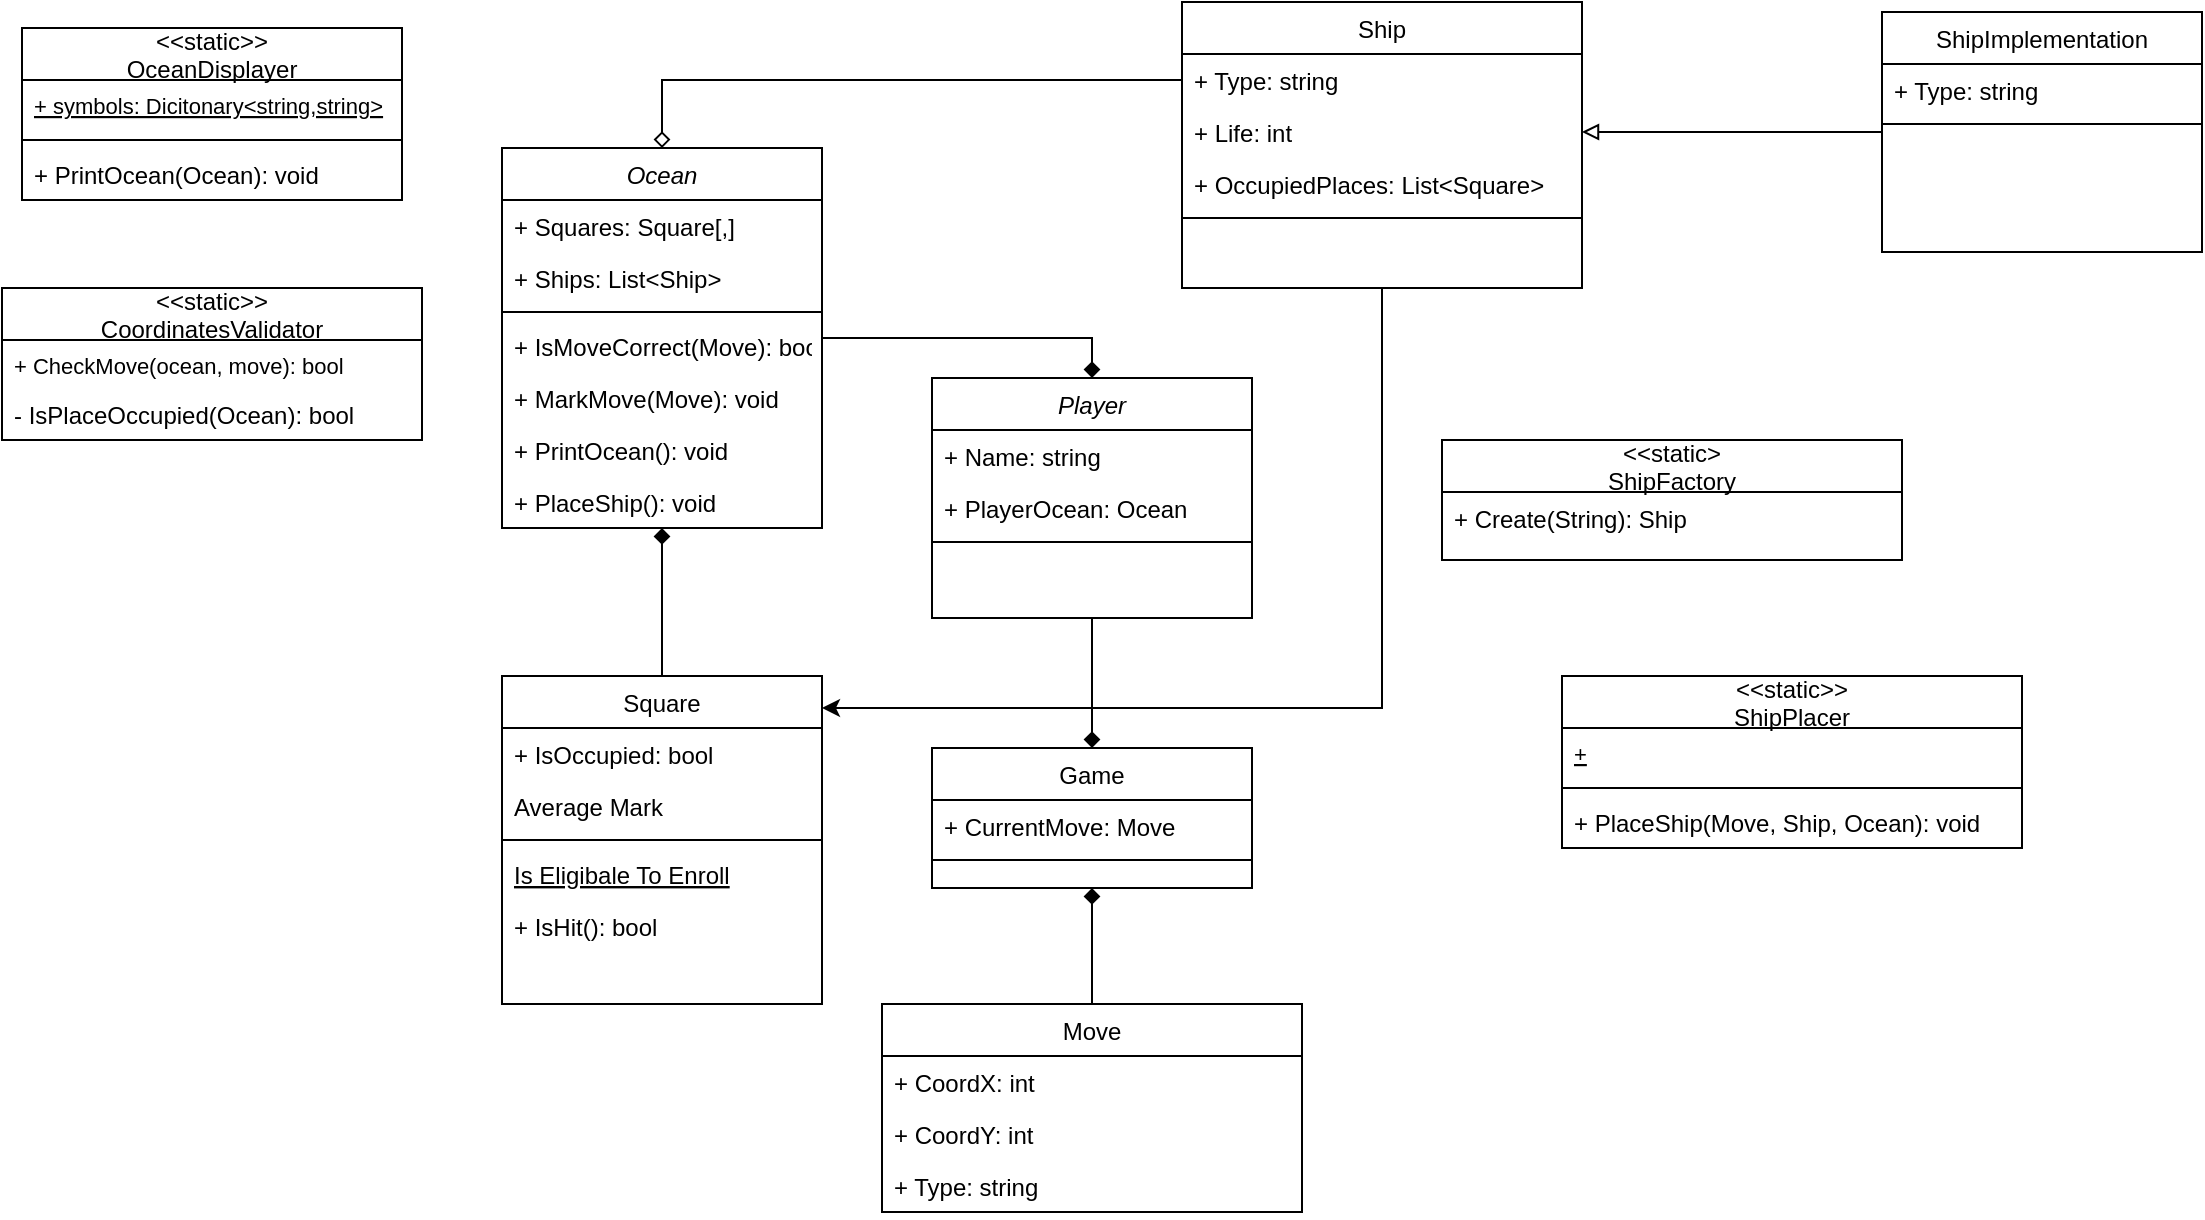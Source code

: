 <mxfile version="13.7.1" type="device"><diagram id="C5RBs43oDa-KdzZeNtuy" name="Page-1"><mxGraphModel dx="1038" dy="548" grid="1" gridSize="10" guides="1" tooltips="1" connect="1" arrows="1" fold="1" page="1" pageScale="1" pageWidth="827" pageHeight="1169" math="0" shadow="0"><root><mxCell id="WIyWlLk6GJQsqaUBKTNV-0"/><mxCell id="WIyWlLk6GJQsqaUBKTNV-1" parent="WIyWlLk6GJQsqaUBKTNV-0"/><mxCell id="YuxbRCMEZsehPM2H8dbj-52" style="edgeStyle=orthogonalEdgeStyle;rounded=0;orthogonalLoop=1;jettySize=auto;html=1;endArrow=diamond;endFill=1;entryX=0.5;entryY=1;entryDx=0;entryDy=0;" edge="1" parent="WIyWlLk6GJQsqaUBKTNV-1" source="YuxbRCMEZsehPM2H8dbj-79" target="YuxbRCMEZsehPM2H8dbj-54"><mxGeometry relative="1" as="geometry"><mxPoint x="359" y="410" as="targetPoint"/></mxGeometry></mxCell><mxCell id="YuxbRCMEZsehPM2H8dbj-53" style="edgeStyle=orthogonalEdgeStyle;rounded=0;orthogonalLoop=1;jettySize=auto;html=1;entryX=0.5;entryY=0;entryDx=0;entryDy=0;endArrow=diamond;endFill=1;" edge="1" parent="WIyWlLk6GJQsqaUBKTNV-1" source="YuxbRCMEZsehPM2H8dbj-54" target="YuxbRCMEZsehPM2H8dbj-71"><mxGeometry relative="1" as="geometry"/></mxCell><mxCell id="YuxbRCMEZsehPM2H8dbj-54" value="Ocean" style="swimlane;fontStyle=2;align=center;verticalAlign=top;childLayout=stackLayout;horizontal=1;startSize=26;horizontalStack=0;resizeParent=1;resizeLast=0;collapsible=1;marginBottom=0;rounded=0;shadow=0;strokeWidth=1;" vertex="1" parent="WIyWlLk6GJQsqaUBKTNV-1"><mxGeometry x="300" y="220" width="160" height="190" as="geometry"><mxRectangle x="250" y="80" width="160" height="26" as="alternateBounds"/></mxGeometry></mxCell><mxCell id="YuxbRCMEZsehPM2H8dbj-55" value="+ Squares: Square[,]" style="text;align=left;verticalAlign=top;spacingLeft=4;spacingRight=4;overflow=hidden;rotatable=0;points=[[0,0.5],[1,0.5]];portConstraint=eastwest;rounded=0;shadow=0;html=0;" vertex="1" parent="YuxbRCMEZsehPM2H8dbj-54"><mxGeometry y="26" width="160" height="26" as="geometry"/></mxCell><mxCell id="YuxbRCMEZsehPM2H8dbj-56" value="+ Ships: List&lt;Ship&gt;" style="text;align=left;verticalAlign=top;spacingLeft=4;spacingRight=4;overflow=hidden;rotatable=0;points=[[0,0.5],[1,0.5]];portConstraint=eastwest;rounded=0;shadow=0;html=0;" vertex="1" parent="YuxbRCMEZsehPM2H8dbj-54"><mxGeometry y="52" width="160" height="26" as="geometry"/></mxCell><mxCell id="YuxbRCMEZsehPM2H8dbj-57" value="" style="line;html=1;strokeWidth=1;align=left;verticalAlign=middle;spacingTop=-1;spacingLeft=3;spacingRight=3;rotatable=0;labelPosition=right;points=[];portConstraint=eastwest;" vertex="1" parent="YuxbRCMEZsehPM2H8dbj-54"><mxGeometry y="78" width="160" height="8" as="geometry"/></mxCell><mxCell id="YuxbRCMEZsehPM2H8dbj-58" value="+ IsMoveCorrect(Move): bool" style="text;align=left;verticalAlign=top;spacingLeft=4;spacingRight=4;overflow=hidden;rotatable=0;points=[[0,0.5],[1,0.5]];portConstraint=eastwest;" vertex="1" parent="YuxbRCMEZsehPM2H8dbj-54"><mxGeometry y="86" width="160" height="26" as="geometry"/></mxCell><mxCell id="YuxbRCMEZsehPM2H8dbj-59" value="+ MarkMove(Move): void" style="text;align=left;verticalAlign=top;spacingLeft=4;spacingRight=4;overflow=hidden;rotatable=0;points=[[0,0.5],[1,0.5]];portConstraint=eastwest;" vertex="1" parent="YuxbRCMEZsehPM2H8dbj-54"><mxGeometry y="112" width="160" height="26" as="geometry"/></mxCell><mxCell id="YuxbRCMEZsehPM2H8dbj-60" value="+ PrintOcean(): void" style="text;align=left;verticalAlign=top;spacingLeft=4;spacingRight=4;overflow=hidden;rotatable=0;points=[[0,0.5],[1,0.5]];portConstraint=eastwest;" vertex="1" parent="YuxbRCMEZsehPM2H8dbj-54"><mxGeometry y="138" width="160" height="26" as="geometry"/></mxCell><mxCell id="YuxbRCMEZsehPM2H8dbj-61" value="+ PlaceShip(): void" style="text;align=left;verticalAlign=top;spacingLeft=4;spacingRight=4;overflow=hidden;rotatable=0;points=[[0,0.5],[1,0.5]];portConstraint=eastwest;" vertex="1" parent="YuxbRCMEZsehPM2H8dbj-54"><mxGeometry y="164" width="160" height="26" as="geometry"/></mxCell><mxCell id="YuxbRCMEZsehPM2H8dbj-62" value="&lt;&lt;static&gt;&gt;&#10;OceanDisplayer" style="swimlane;fontStyle=0;childLayout=stackLayout;horizontal=1;startSize=26;fillColor=none;horizontalStack=0;resizeParent=1;resizeParentMax=0;resizeLast=0;collapsible=1;marginBottom=0;" vertex="1" parent="WIyWlLk6GJQsqaUBKTNV-1"><mxGeometry x="60" y="160" width="190" height="86" as="geometry"/></mxCell><mxCell id="YuxbRCMEZsehPM2H8dbj-63" value="+ symbols: Dicitonary&lt;string,string&gt;" style="text;strokeColor=none;fillColor=none;align=left;verticalAlign=top;spacingLeft=4;spacingRight=4;overflow=hidden;rotatable=0;points=[[0,0.5],[1,0.5]];portConstraint=eastwest;fontSize=11;fontStyle=4" vertex="1" parent="YuxbRCMEZsehPM2H8dbj-62"><mxGeometry y="26" width="190" height="26" as="geometry"/></mxCell><mxCell id="YuxbRCMEZsehPM2H8dbj-64" value="" style="line;html=1;strokeWidth=1;align=left;verticalAlign=middle;spacingTop=-1;spacingLeft=3;spacingRight=3;rotatable=0;labelPosition=right;points=[];portConstraint=eastwest;" vertex="1" parent="YuxbRCMEZsehPM2H8dbj-62"><mxGeometry y="52" width="190" height="8" as="geometry"/></mxCell><mxCell id="YuxbRCMEZsehPM2H8dbj-65" value="+ PrintOcean(Ocean): void" style="text;align=left;verticalAlign=top;spacingLeft=4;spacingRight=4;overflow=hidden;rotatable=0;points=[[0,0.5],[1,0.5]];portConstraint=eastwest;" vertex="1" parent="YuxbRCMEZsehPM2H8dbj-62"><mxGeometry y="60" width="190" height="26" as="geometry"/></mxCell><mxCell id="YuxbRCMEZsehPM2H8dbj-69" style="edgeStyle=orthogonalEdgeStyle;rounded=0;orthogonalLoop=1;jettySize=auto;html=1;entryX=1;entryY=0.5;entryDx=0;entryDy=0;endArrow=block;endFill=0;fontSize=11;" edge="1" parent="WIyWlLk6GJQsqaUBKTNV-1" source="YuxbRCMEZsehPM2H8dbj-75" target="YuxbRCMEZsehPM2H8dbj-90"><mxGeometry relative="1" as="geometry"/></mxCell><mxCell id="YuxbRCMEZsehPM2H8dbj-70" style="edgeStyle=orthogonalEdgeStyle;rounded=0;orthogonalLoop=1;jettySize=auto;html=1;endArrow=diamond;endFill=1;" edge="1" parent="WIyWlLk6GJQsqaUBKTNV-1" source="YuxbRCMEZsehPM2H8dbj-71" target="YuxbRCMEZsehPM2H8dbj-85"><mxGeometry relative="1" as="geometry"/></mxCell><mxCell id="YuxbRCMEZsehPM2H8dbj-71" value="Player" style="swimlane;fontStyle=2;align=center;verticalAlign=top;childLayout=stackLayout;horizontal=1;startSize=26;horizontalStack=0;resizeParent=1;resizeLast=0;collapsible=1;marginBottom=0;rounded=0;shadow=0;strokeWidth=1;" vertex="1" parent="WIyWlLk6GJQsqaUBKTNV-1"><mxGeometry x="515" y="335" width="160" height="120" as="geometry"><mxRectangle x="230" y="140" width="160" height="26" as="alternateBounds"/></mxGeometry></mxCell><mxCell id="YuxbRCMEZsehPM2H8dbj-72" value="+ Name: string" style="text;align=left;verticalAlign=top;spacingLeft=4;spacingRight=4;overflow=hidden;rotatable=0;points=[[0,0.5],[1,0.5]];portConstraint=eastwest;" vertex="1" parent="YuxbRCMEZsehPM2H8dbj-71"><mxGeometry y="26" width="160" height="26" as="geometry"/></mxCell><mxCell id="YuxbRCMEZsehPM2H8dbj-73" value="+ PlayerOcean: Ocean" style="text;align=left;verticalAlign=top;spacingLeft=4;spacingRight=4;overflow=hidden;rotatable=0;points=[[0,0.5],[1,0.5]];portConstraint=eastwest;rounded=0;shadow=0;html=0;" vertex="1" parent="YuxbRCMEZsehPM2H8dbj-71"><mxGeometry y="52" width="160" height="26" as="geometry"/></mxCell><mxCell id="YuxbRCMEZsehPM2H8dbj-74" value="" style="line;html=1;strokeWidth=1;align=left;verticalAlign=middle;spacingTop=-1;spacingLeft=3;spacingRight=3;rotatable=0;labelPosition=right;points=[];portConstraint=eastwest;" vertex="1" parent="YuxbRCMEZsehPM2H8dbj-71"><mxGeometry y="78" width="160" height="8" as="geometry"/></mxCell><mxCell id="YuxbRCMEZsehPM2H8dbj-78" style="edgeStyle=orthogonalEdgeStyle;rounded=0;orthogonalLoop=1;jettySize=auto;html=1;entryX=0.5;entryY=0;entryDx=0;entryDy=0;endArrow=diamond;endFill=0;" edge="1" parent="WIyWlLk6GJQsqaUBKTNV-1" source="YuxbRCMEZsehPM2H8dbj-89" target="YuxbRCMEZsehPM2H8dbj-54"><mxGeometry relative="1" as="geometry"/></mxCell><mxCell id="YuxbRCMEZsehPM2H8dbj-79" value="Square" style="swimlane;fontStyle=0;align=center;verticalAlign=top;childLayout=stackLayout;horizontal=1;startSize=26;horizontalStack=0;resizeParent=1;resizeLast=0;collapsible=1;marginBottom=0;rounded=0;shadow=0;strokeWidth=1;" vertex="1" parent="WIyWlLk6GJQsqaUBKTNV-1"><mxGeometry x="300" y="484" width="160" height="164" as="geometry"><mxRectangle x="130" y="380" width="160" height="26" as="alternateBounds"/></mxGeometry></mxCell><mxCell id="YuxbRCMEZsehPM2H8dbj-80" value="+ IsOccupied: bool" style="text;align=left;verticalAlign=top;spacingLeft=4;spacingRight=4;overflow=hidden;rotatable=0;points=[[0,0.5],[1,0.5]];portConstraint=eastwest;" vertex="1" parent="YuxbRCMEZsehPM2H8dbj-79"><mxGeometry y="26" width="160" height="26" as="geometry"/></mxCell><mxCell id="YuxbRCMEZsehPM2H8dbj-81" value="Average Mark" style="text;align=left;verticalAlign=top;spacingLeft=4;spacingRight=4;overflow=hidden;rotatable=0;points=[[0,0.5],[1,0.5]];portConstraint=eastwest;rounded=0;shadow=0;html=0;" vertex="1" parent="YuxbRCMEZsehPM2H8dbj-79"><mxGeometry y="52" width="160" height="26" as="geometry"/></mxCell><mxCell id="YuxbRCMEZsehPM2H8dbj-82" value="" style="line;html=1;strokeWidth=1;align=left;verticalAlign=middle;spacingTop=-1;spacingLeft=3;spacingRight=3;rotatable=0;labelPosition=right;points=[];portConstraint=eastwest;" vertex="1" parent="YuxbRCMEZsehPM2H8dbj-79"><mxGeometry y="78" width="160" height="8" as="geometry"/></mxCell><mxCell id="YuxbRCMEZsehPM2H8dbj-83" value="Is Eligibale To Enroll" style="text;align=left;verticalAlign=top;spacingLeft=4;spacingRight=4;overflow=hidden;rotatable=0;points=[[0,0.5],[1,0.5]];portConstraint=eastwest;fontStyle=4" vertex="1" parent="YuxbRCMEZsehPM2H8dbj-79"><mxGeometry y="86" width="160" height="26" as="geometry"/></mxCell><mxCell id="YuxbRCMEZsehPM2H8dbj-84" value="+ IsHit(): bool" style="text;align=left;verticalAlign=top;spacingLeft=4;spacingRight=4;overflow=hidden;rotatable=0;points=[[0,0.5],[1,0.5]];portConstraint=eastwest;" vertex="1" parent="YuxbRCMEZsehPM2H8dbj-79"><mxGeometry y="112" width="160" height="26" as="geometry"/></mxCell><mxCell id="YuxbRCMEZsehPM2H8dbj-85" value="Game" style="swimlane;fontStyle=0;align=center;verticalAlign=top;childLayout=stackLayout;horizontal=1;startSize=26;horizontalStack=0;resizeParent=1;resizeLast=0;collapsible=1;marginBottom=0;rounded=0;shadow=0;strokeWidth=1;" vertex="1" parent="WIyWlLk6GJQsqaUBKTNV-1"><mxGeometry x="515" y="520" width="160" height="70" as="geometry"><mxRectangle x="340" y="380" width="170" height="26" as="alternateBounds"/></mxGeometry></mxCell><mxCell id="YuxbRCMEZsehPM2H8dbj-86" value="+ CurrentMove: Move&#10;" style="text;align=left;verticalAlign=top;spacingLeft=4;spacingRight=4;overflow=hidden;rotatable=0;points=[[0,0.5],[1,0.5]];portConstraint=eastwest;" vertex="1" parent="YuxbRCMEZsehPM2H8dbj-85"><mxGeometry y="26" width="160" height="26" as="geometry"/></mxCell><mxCell id="YuxbRCMEZsehPM2H8dbj-87" value="" style="line;html=1;strokeWidth=1;align=left;verticalAlign=middle;spacingTop=-1;spacingLeft=3;spacingRight=3;rotatable=0;labelPosition=right;points=[];portConstraint=eastwest;" vertex="1" parent="YuxbRCMEZsehPM2H8dbj-85"><mxGeometry y="52" width="160" height="8" as="geometry"/></mxCell><mxCell id="YuxbRCMEZsehPM2H8dbj-105" style="edgeStyle=orthogonalEdgeStyle;rounded=0;orthogonalLoop=1;jettySize=auto;html=1;" edge="1" parent="WIyWlLk6GJQsqaUBKTNV-1" source="YuxbRCMEZsehPM2H8dbj-88"><mxGeometry relative="1" as="geometry"><mxPoint x="460" y="500" as="targetPoint"/><Array as="points"><mxPoint x="740" y="500"/><mxPoint x="460" y="500"/></Array></mxGeometry></mxCell><mxCell id="YuxbRCMEZsehPM2H8dbj-99" style="edgeStyle=orthogonalEdgeStyle;rounded=0;orthogonalLoop=1;jettySize=auto;html=1;entryX=0.5;entryY=1;entryDx=0;entryDy=0;endArrow=diamond;endFill=1;" edge="1" parent="WIyWlLk6GJQsqaUBKTNV-1" source="YuxbRCMEZsehPM2H8dbj-100" target="YuxbRCMEZsehPM2H8dbj-85"><mxGeometry relative="1" as="geometry"/></mxCell><mxCell id="YuxbRCMEZsehPM2H8dbj-100" value="Move" style="swimlane;fontStyle=0;childLayout=stackLayout;horizontal=1;startSize=26;fillColor=none;horizontalStack=0;resizeParent=1;resizeParentMax=0;resizeLast=0;collapsible=1;marginBottom=0;" vertex="1" parent="WIyWlLk6GJQsqaUBKTNV-1"><mxGeometry x="490" y="648" width="210" height="104" as="geometry"/></mxCell><mxCell id="YuxbRCMEZsehPM2H8dbj-101" value="+ CoordX: int" style="text;align=left;verticalAlign=top;spacingLeft=4;spacingRight=4;overflow=hidden;rotatable=0;points=[[0,0.5],[1,0.5]];portConstraint=eastwest;" vertex="1" parent="YuxbRCMEZsehPM2H8dbj-100"><mxGeometry y="26" width="210" height="26" as="geometry"/></mxCell><mxCell id="YuxbRCMEZsehPM2H8dbj-102" value="+ CoordY: int" style="text;align=left;verticalAlign=top;spacingLeft=4;spacingRight=4;overflow=hidden;rotatable=0;points=[[0,0.5],[1,0.5]];portConstraint=eastwest;" vertex="1" parent="YuxbRCMEZsehPM2H8dbj-100"><mxGeometry y="52" width="210" height="26" as="geometry"/></mxCell><mxCell id="YuxbRCMEZsehPM2H8dbj-103" value="+ Type: string" style="text;align=left;verticalAlign=top;spacingLeft=4;spacingRight=4;overflow=hidden;rotatable=0;points=[[0,0.5],[1,0.5]];portConstraint=eastwest;" vertex="1" parent="YuxbRCMEZsehPM2H8dbj-100"><mxGeometry y="78" width="210" height="26" as="geometry"/></mxCell><mxCell id="YuxbRCMEZsehPM2H8dbj-66" value="&lt;&lt;static&gt;&gt;&#10;CoordinatesValidator" style="swimlane;fontStyle=0;childLayout=stackLayout;horizontal=1;startSize=26;fillColor=none;horizontalStack=0;resizeParent=1;resizeParentMax=0;resizeLast=0;collapsible=1;marginBottom=0;" vertex="1" parent="WIyWlLk6GJQsqaUBKTNV-1"><mxGeometry x="50" y="290" width="210" height="76" as="geometry"/></mxCell><mxCell id="YuxbRCMEZsehPM2H8dbj-67" value="+ CheckMove(ocean, move): bool&#10;" style="text;align=left;verticalAlign=top;spacingLeft=4;spacingRight=4;overflow=hidden;rotatable=0;points=[[0,0.5],[1,0.5]];portConstraint=eastwest;fontSize=11;" vertex="1" parent="YuxbRCMEZsehPM2H8dbj-66"><mxGeometry y="26" width="210" height="24" as="geometry"/></mxCell><mxCell id="YuxbRCMEZsehPM2H8dbj-68" value="- IsPlaceOccupied(Ocean): bool" style="text;align=left;verticalAlign=top;spacingLeft=4;spacingRight=4;overflow=hidden;rotatable=0;points=[[0,0.5],[1,0.5]];portConstraint=eastwest;" vertex="1" parent="YuxbRCMEZsehPM2H8dbj-66"><mxGeometry y="50" width="210" height="26" as="geometry"/></mxCell><mxCell id="YuxbRCMEZsehPM2H8dbj-95" value="&lt;&lt;static&gt;&gt;&#10;ShipPlacer" style="swimlane;fontStyle=0;childLayout=stackLayout;horizontal=1;startSize=26;fillColor=none;horizontalStack=0;resizeParent=1;resizeParentMax=0;resizeLast=0;collapsible=1;marginBottom=0;" vertex="1" parent="WIyWlLk6GJQsqaUBKTNV-1"><mxGeometry x="830" y="484" width="230" height="86" as="geometry"/></mxCell><mxCell id="YuxbRCMEZsehPM2H8dbj-96" value="+&#10;" style="text;strokeColor=none;fillColor=none;align=left;verticalAlign=top;spacingLeft=4;spacingRight=4;overflow=hidden;rotatable=0;points=[[0,0.5],[1,0.5]];portConstraint=eastwest;fontSize=11;fontStyle=4" vertex="1" parent="YuxbRCMEZsehPM2H8dbj-95"><mxGeometry y="26" width="230" height="26" as="geometry"/></mxCell><mxCell id="YuxbRCMEZsehPM2H8dbj-97" value="" style="line;html=1;strokeWidth=1;align=left;verticalAlign=middle;spacingTop=-1;spacingLeft=3;spacingRight=3;rotatable=0;labelPosition=right;points=[];portConstraint=eastwest;" vertex="1" parent="YuxbRCMEZsehPM2H8dbj-95"><mxGeometry y="52" width="230" height="8" as="geometry"/></mxCell><mxCell id="YuxbRCMEZsehPM2H8dbj-98" value="+ PlaceShip(Move, Ship, Ocean): void" style="text;align=left;verticalAlign=top;spacingLeft=4;spacingRight=4;overflow=hidden;rotatable=0;points=[[0,0.5],[1,0.5]];portConstraint=eastwest;" vertex="1" parent="YuxbRCMEZsehPM2H8dbj-95"><mxGeometry y="60" width="230" height="26" as="geometry"/></mxCell><mxCell id="YuxbRCMEZsehPM2H8dbj-88" value="Ship" style="swimlane;fontStyle=0;align=center;verticalAlign=top;childLayout=stackLayout;horizontal=1;startSize=26;horizontalStack=0;resizeParent=1;resizeLast=0;collapsible=1;marginBottom=0;rounded=0;shadow=0;strokeWidth=1;" vertex="1" parent="WIyWlLk6GJQsqaUBKTNV-1"><mxGeometry x="640" y="147" width="200" height="143" as="geometry"><mxRectangle x="550" y="140" width="160" height="26" as="alternateBounds"/></mxGeometry></mxCell><mxCell id="YuxbRCMEZsehPM2H8dbj-89" value="+ Type: string" style="text;align=left;verticalAlign=top;spacingLeft=4;spacingRight=4;overflow=hidden;rotatable=0;points=[[0,0.5],[1,0.5]];portConstraint=eastwest;" vertex="1" parent="YuxbRCMEZsehPM2H8dbj-88"><mxGeometry y="26" width="200" height="26" as="geometry"/></mxCell><mxCell id="YuxbRCMEZsehPM2H8dbj-90" value="+ Life: int" style="text;align=left;verticalAlign=top;spacingLeft=4;spacingRight=4;overflow=hidden;rotatable=0;points=[[0,0.5],[1,0.5]];portConstraint=eastwest;rounded=0;shadow=0;html=0;" vertex="1" parent="YuxbRCMEZsehPM2H8dbj-88"><mxGeometry y="52" width="200" height="26" as="geometry"/></mxCell><mxCell id="YuxbRCMEZsehPM2H8dbj-91" value="+ OccupiedPlaces: List&lt;Square&gt;" style="text;align=left;verticalAlign=top;spacingLeft=4;spacingRight=4;overflow=hidden;rotatable=0;points=[[0,0.5],[1,0.5]];portConstraint=eastwest;rounded=0;shadow=0;html=0;" vertex="1" parent="YuxbRCMEZsehPM2H8dbj-88"><mxGeometry y="78" width="200" height="26" as="geometry"/></mxCell><mxCell id="YuxbRCMEZsehPM2H8dbj-92" value="" style="line;html=1;strokeWidth=1;align=left;verticalAlign=middle;spacingTop=-1;spacingLeft=3;spacingRight=3;rotatable=0;labelPosition=right;points=[];portConstraint=eastwest;" vertex="1" parent="YuxbRCMEZsehPM2H8dbj-88"><mxGeometry y="104" width="200" height="8" as="geometry"/></mxCell><mxCell id="YuxbRCMEZsehPM2H8dbj-75" value="ShipImplementation" style="swimlane;fontStyle=0;align=center;verticalAlign=top;childLayout=stackLayout;horizontal=1;startSize=26;horizontalStack=0;resizeParent=1;resizeLast=0;collapsible=1;marginBottom=0;rounded=0;shadow=0;strokeWidth=1;" vertex="1" parent="WIyWlLk6GJQsqaUBKTNV-1"><mxGeometry x="990" y="152" width="160" height="120" as="geometry"><mxRectangle x="550" y="140" width="160" height="26" as="alternateBounds"/></mxGeometry></mxCell><mxCell id="YuxbRCMEZsehPM2H8dbj-76" value="+ Type: string" style="text;align=left;verticalAlign=top;spacingLeft=4;spacingRight=4;overflow=hidden;rotatable=0;points=[[0,0.5],[1,0.5]];portConstraint=eastwest;" vertex="1" parent="YuxbRCMEZsehPM2H8dbj-75"><mxGeometry y="26" width="160" height="26" as="geometry"/></mxCell><mxCell id="YuxbRCMEZsehPM2H8dbj-77" value="" style="line;html=1;strokeWidth=1;align=left;verticalAlign=middle;spacingTop=-1;spacingLeft=3;spacingRight=3;rotatable=0;labelPosition=right;points=[];portConstraint=eastwest;" vertex="1" parent="YuxbRCMEZsehPM2H8dbj-75"><mxGeometry y="52" width="160" height="8" as="geometry"/></mxCell><mxCell id="YuxbRCMEZsehPM2H8dbj-109" value="&lt;&lt;static&gt;&#10;ShipFactory" style="swimlane;fontStyle=0;childLayout=stackLayout;horizontal=1;startSize=26;fillColor=none;horizontalStack=0;resizeParent=1;resizeParentMax=0;resizeLast=0;collapsible=1;marginBottom=0;" vertex="1" parent="WIyWlLk6GJQsqaUBKTNV-1"><mxGeometry x="770" y="366" width="230" height="60" as="geometry"/></mxCell><mxCell id="YuxbRCMEZsehPM2H8dbj-113" value="+ Create(String): Ship" style="text;align=left;verticalAlign=top;spacingLeft=4;spacingRight=4;overflow=hidden;rotatable=0;points=[[0,0.5],[1,0.5]];portConstraint=eastwest;" vertex="1" parent="YuxbRCMEZsehPM2H8dbj-109"><mxGeometry y="26" width="230" height="34" as="geometry"/></mxCell></root></mxGraphModel></diagram></mxfile>
